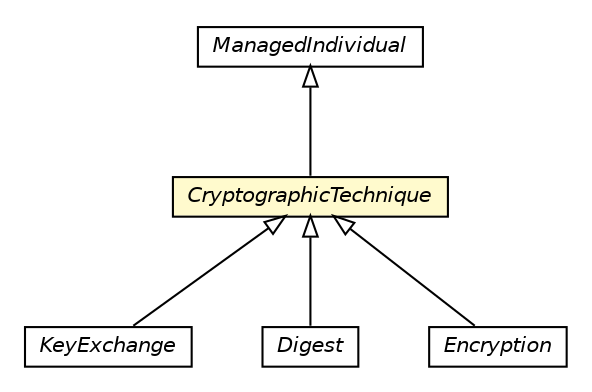 #!/usr/local/bin/dot
#
# Class diagram 
# Generated by UMLGraph version R5_6-24-gf6e263 (http://www.umlgraph.org/)
#

digraph G {
	edge [fontname="Helvetica",fontsize=10,labelfontname="Helvetica",labelfontsize=10];
	node [fontname="Helvetica",fontsize=10,shape=plaintext];
	nodesep=0.25;
	ranksep=0.5;
	// org.universAAL.ontology.cryptographic.KeyExchange
	c123745 [label=<<table title="org.universAAL.ontology.cryptographic.KeyExchange" border="0" cellborder="1" cellspacing="0" cellpadding="2" port="p" href="./KeyExchange.html">
		<tr><td><table border="0" cellspacing="0" cellpadding="1">
<tr><td align="center" balign="center"><font face="Helvetica-Oblique"> KeyExchange </font></td></tr>
		</table></td></tr>
		</table>>, URL="./KeyExchange.html", fontname="Helvetica", fontcolor="black", fontsize=10.0];
	// org.universAAL.ontology.cryptographic.Digest
	c123750 [label=<<table title="org.universAAL.ontology.cryptographic.Digest" border="0" cellborder="1" cellspacing="0" cellpadding="2" port="p" href="./Digest.html">
		<tr><td><table border="0" cellspacing="0" cellpadding="1">
<tr><td align="center" balign="center"><font face="Helvetica-Oblique"> Digest </font></td></tr>
		</table></td></tr>
		</table>>, URL="./Digest.html", fontname="Helvetica", fontcolor="black", fontsize=10.0];
	// org.universAAL.ontology.cryptographic.CryptographicTechnique
	c123758 [label=<<table title="org.universAAL.ontology.cryptographic.CryptographicTechnique" border="0" cellborder="1" cellspacing="0" cellpadding="2" port="p" bgcolor="lemonChiffon" href="./CryptographicTechnique.html">
		<tr><td><table border="0" cellspacing="0" cellpadding="1">
<tr><td align="center" balign="center"><font face="Helvetica-Oblique"> CryptographicTechnique </font></td></tr>
		</table></td></tr>
		</table>>, URL="./CryptographicTechnique.html", fontname="Helvetica", fontcolor="black", fontsize=10.0];
	// org.universAAL.ontology.cryptographic.Encryption
	c123759 [label=<<table title="org.universAAL.ontology.cryptographic.Encryption" border="0" cellborder="1" cellspacing="0" cellpadding="2" port="p" href="./Encryption.html">
		<tr><td><table border="0" cellspacing="0" cellpadding="1">
<tr><td align="center" balign="center"><font face="Helvetica-Oblique"> Encryption </font></td></tr>
		</table></td></tr>
		</table>>, URL="./Encryption.html", fontname="Helvetica", fontcolor="black", fontsize=10.0];
	//org.universAAL.ontology.cryptographic.KeyExchange extends org.universAAL.ontology.cryptographic.CryptographicTechnique
	c123758:p -> c123745:p [dir=back,arrowtail=empty];
	//org.universAAL.ontology.cryptographic.Digest extends org.universAAL.ontology.cryptographic.CryptographicTechnique
	c123758:p -> c123750:p [dir=back,arrowtail=empty];
	//org.universAAL.ontology.cryptographic.CryptographicTechnique extends org.universAAL.middleware.owl.ManagedIndividual
	c124081:p -> c123758:p [dir=back,arrowtail=empty];
	//org.universAAL.ontology.cryptographic.Encryption extends org.universAAL.ontology.cryptographic.CryptographicTechnique
	c123758:p -> c123759:p [dir=back,arrowtail=empty];
	// org.universAAL.middleware.owl.ManagedIndividual
	c124081 [label=<<table title="org.universAAL.middleware.owl.ManagedIndividual" border="0" cellborder="1" cellspacing="0" cellpadding="2" port="p" href="http://java.sun.com/j2se/1.4.2/docs/api/org/universAAL/middleware/owl/ManagedIndividual.html">
		<tr><td><table border="0" cellspacing="0" cellpadding="1">
<tr><td align="center" balign="center"><font face="Helvetica-Oblique"> ManagedIndividual </font></td></tr>
		</table></td></tr>
		</table>>, URL="http://java.sun.com/j2se/1.4.2/docs/api/org/universAAL/middleware/owl/ManagedIndividual.html", fontname="Helvetica", fontcolor="black", fontsize=10.0];
}

